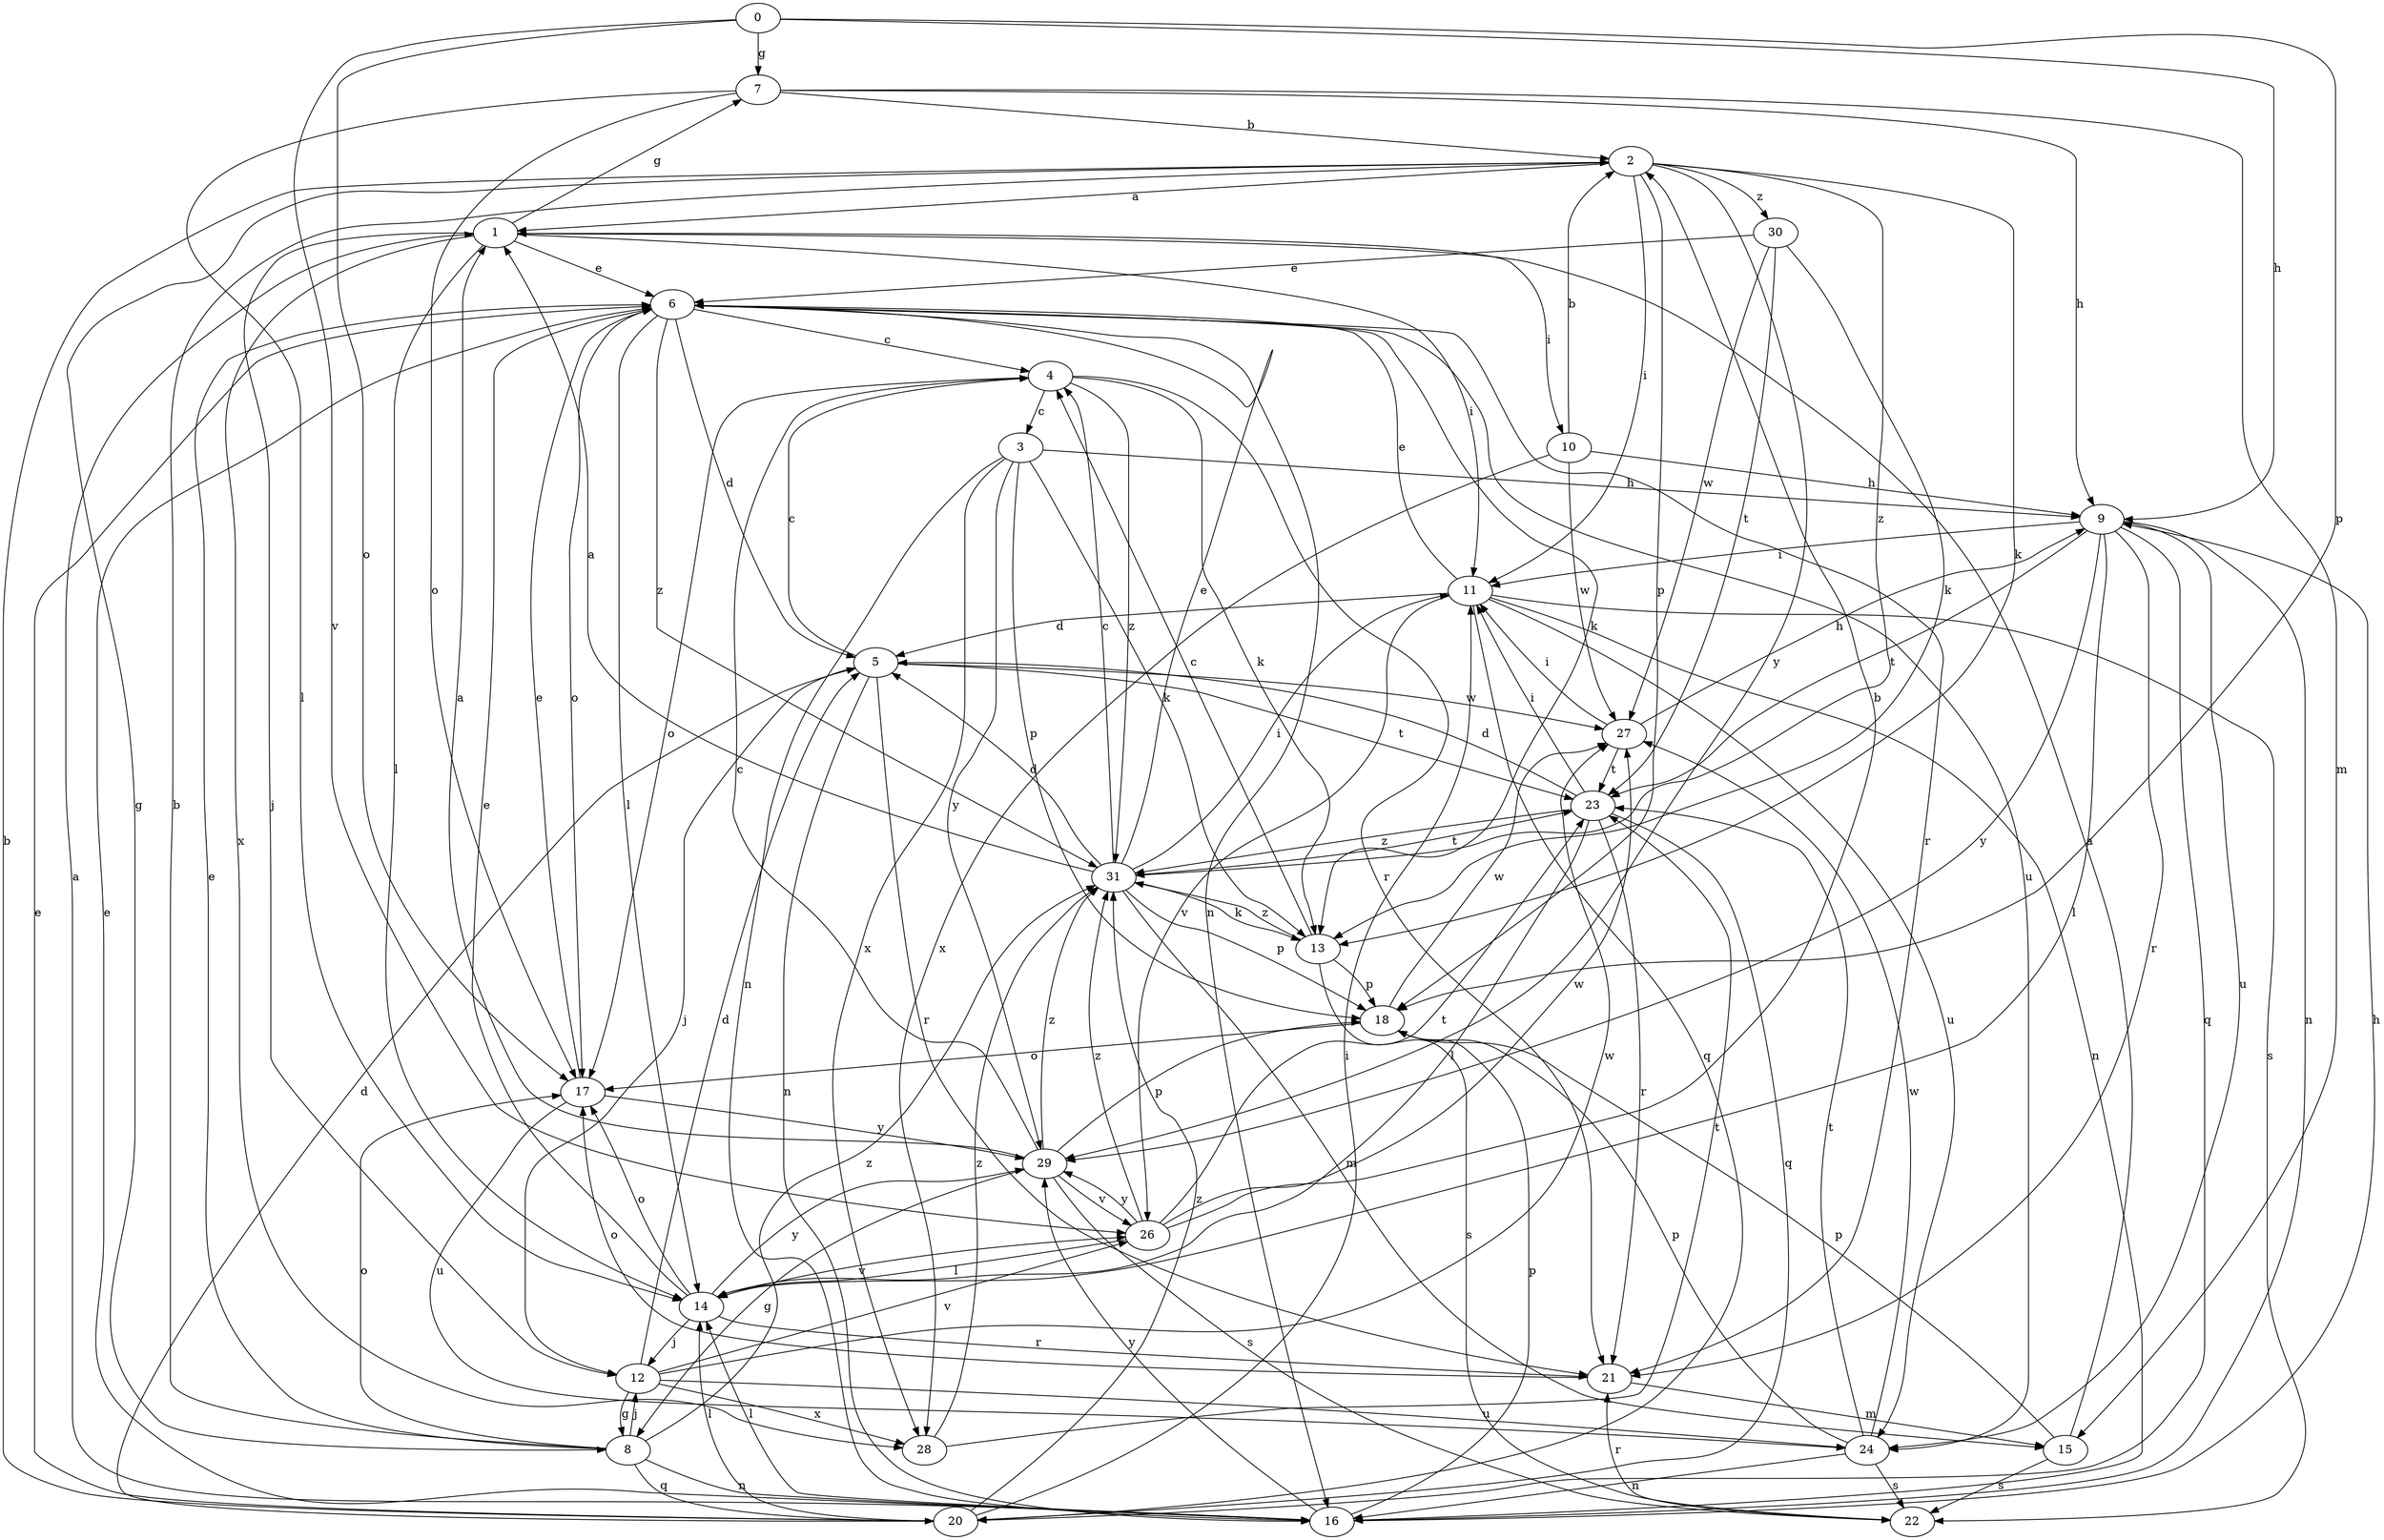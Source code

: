 strict digraph  {
0;
1;
2;
3;
4;
5;
6;
7;
8;
9;
10;
11;
12;
13;
14;
15;
16;
17;
18;
20;
21;
22;
23;
24;
26;
27;
28;
29;
30;
31;
0 -> 7  [label=g];
0 -> 9  [label=h];
0 -> 17  [label=o];
0 -> 18  [label=p];
0 -> 26  [label=v];
1 -> 6  [label=e];
1 -> 7  [label=g];
1 -> 10  [label=i];
1 -> 11  [label=i];
1 -> 12  [label=j];
1 -> 14  [label=l];
1 -> 28  [label=x];
2 -> 1  [label=a];
2 -> 8  [label=g];
2 -> 11  [label=i];
2 -> 13  [label=k];
2 -> 18  [label=p];
2 -> 29  [label=y];
2 -> 30  [label=z];
2 -> 31  [label=z];
3 -> 9  [label=h];
3 -> 13  [label=k];
3 -> 16  [label=n];
3 -> 18  [label=p];
3 -> 28  [label=x];
3 -> 29  [label=y];
4 -> 3  [label=c];
4 -> 13  [label=k];
4 -> 17  [label=o];
4 -> 21  [label=r];
4 -> 31  [label=z];
5 -> 4  [label=c];
5 -> 12  [label=j];
5 -> 16  [label=n];
5 -> 21  [label=r];
5 -> 23  [label=t];
5 -> 27  [label=w];
6 -> 4  [label=c];
6 -> 5  [label=d];
6 -> 13  [label=k];
6 -> 14  [label=l];
6 -> 16  [label=n];
6 -> 17  [label=o];
6 -> 21  [label=r];
6 -> 24  [label=u];
6 -> 31  [label=z];
7 -> 2  [label=b];
7 -> 9  [label=h];
7 -> 14  [label=l];
7 -> 15  [label=m];
7 -> 17  [label=o];
8 -> 2  [label=b];
8 -> 6  [label=e];
8 -> 12  [label=j];
8 -> 16  [label=n];
8 -> 17  [label=o];
8 -> 20  [label=q];
8 -> 31  [label=z];
9 -> 11  [label=i];
9 -> 14  [label=l];
9 -> 16  [label=n];
9 -> 20  [label=q];
9 -> 21  [label=r];
9 -> 23  [label=t];
9 -> 24  [label=u];
9 -> 29  [label=y];
10 -> 2  [label=b];
10 -> 9  [label=h];
10 -> 27  [label=w];
10 -> 28  [label=x];
11 -> 5  [label=d];
11 -> 6  [label=e];
11 -> 16  [label=n];
11 -> 20  [label=q];
11 -> 22  [label=s];
11 -> 24  [label=u];
11 -> 26  [label=v];
12 -> 5  [label=d];
12 -> 8  [label=g];
12 -> 24  [label=u];
12 -> 26  [label=v];
12 -> 27  [label=w];
12 -> 28  [label=x];
13 -> 4  [label=c];
13 -> 18  [label=p];
13 -> 22  [label=s];
13 -> 31  [label=z];
14 -> 6  [label=e];
14 -> 12  [label=j];
14 -> 17  [label=o];
14 -> 21  [label=r];
14 -> 26  [label=v];
14 -> 29  [label=y];
15 -> 1  [label=a];
15 -> 18  [label=p];
15 -> 22  [label=s];
16 -> 1  [label=a];
16 -> 6  [label=e];
16 -> 9  [label=h];
16 -> 14  [label=l];
16 -> 18  [label=p];
16 -> 29  [label=y];
17 -> 6  [label=e];
17 -> 24  [label=u];
17 -> 29  [label=y];
18 -> 17  [label=o];
18 -> 27  [label=w];
20 -> 2  [label=b];
20 -> 5  [label=d];
20 -> 6  [label=e];
20 -> 11  [label=i];
20 -> 14  [label=l];
20 -> 31  [label=z];
21 -> 15  [label=m];
21 -> 17  [label=o];
22 -> 21  [label=r];
23 -> 5  [label=d];
23 -> 11  [label=i];
23 -> 14  [label=l];
23 -> 20  [label=q];
23 -> 21  [label=r];
23 -> 31  [label=z];
24 -> 16  [label=n];
24 -> 18  [label=p];
24 -> 22  [label=s];
24 -> 23  [label=t];
24 -> 27  [label=w];
26 -> 2  [label=b];
26 -> 14  [label=l];
26 -> 23  [label=t];
26 -> 27  [label=w];
26 -> 29  [label=y];
26 -> 31  [label=z];
27 -> 9  [label=h];
27 -> 11  [label=i];
27 -> 23  [label=t];
28 -> 23  [label=t];
28 -> 31  [label=z];
29 -> 1  [label=a];
29 -> 4  [label=c];
29 -> 8  [label=g];
29 -> 18  [label=p];
29 -> 22  [label=s];
29 -> 26  [label=v];
29 -> 31  [label=z];
30 -> 6  [label=e];
30 -> 13  [label=k];
30 -> 23  [label=t];
30 -> 27  [label=w];
31 -> 1  [label=a];
31 -> 4  [label=c];
31 -> 5  [label=d];
31 -> 6  [label=e];
31 -> 11  [label=i];
31 -> 13  [label=k];
31 -> 15  [label=m];
31 -> 18  [label=p];
31 -> 23  [label=t];
}
